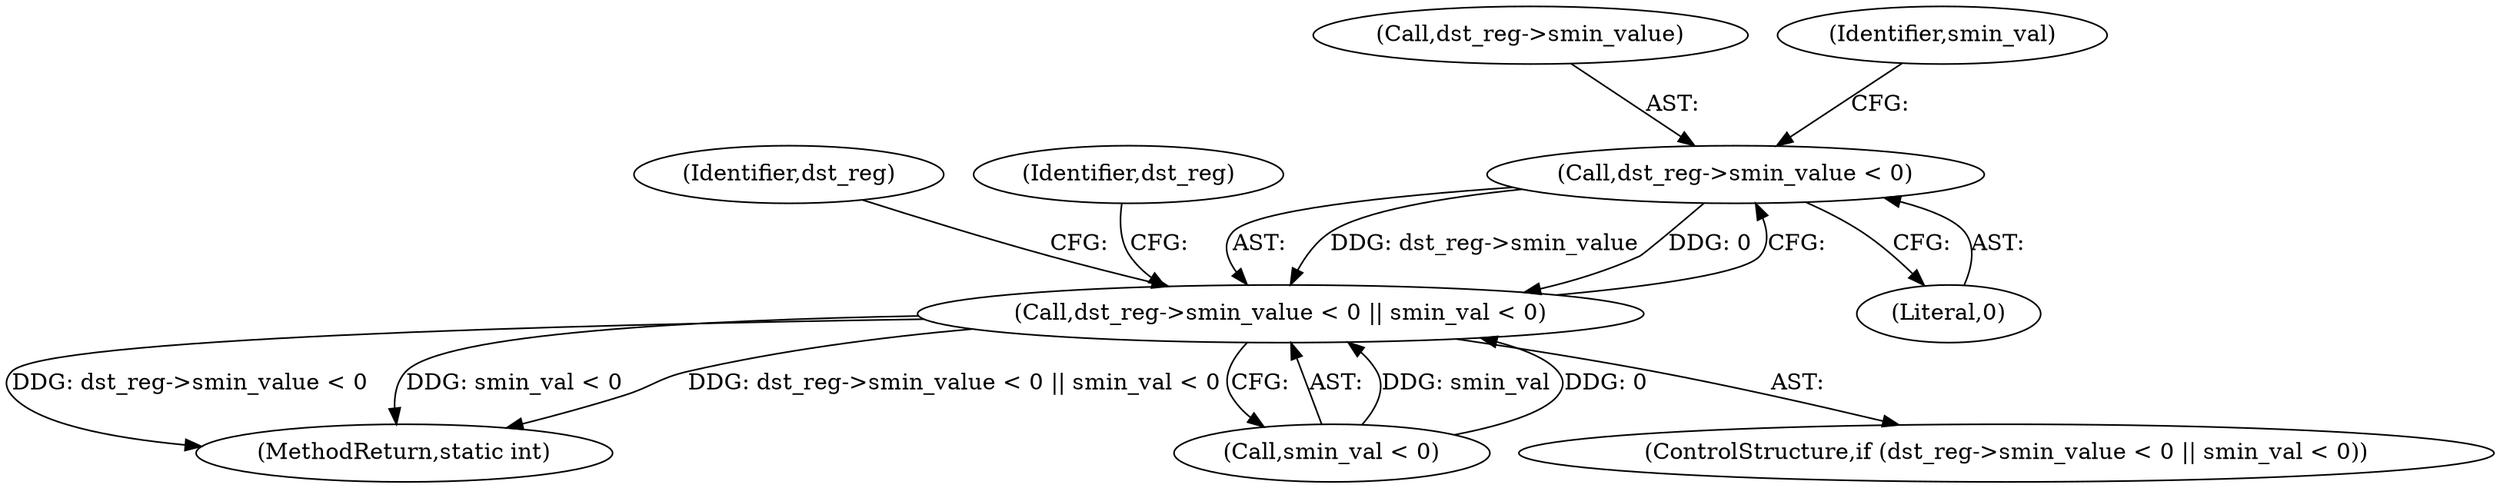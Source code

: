 digraph "0_linux_468f6eafa6c44cb2c5d8aad35e12f06c240a812a@pointer" {
"1000498" [label="(Call,dst_reg->smin_value < 0)"];
"1000497" [label="(Call,dst_reg->smin_value < 0 || smin_val < 0)"];
"1000521" [label="(Identifier,dst_reg)"];
"1000498" [label="(Call,dst_reg->smin_value < 0)"];
"1000497" [label="(Call,dst_reg->smin_value < 0 || smin_val < 0)"];
"1000503" [label="(Call,smin_val < 0)"];
"1000783" [label="(MethodReturn,static int)"];
"1000499" [label="(Call,dst_reg->smin_value)"];
"1000502" [label="(Literal,0)"];
"1000504" [label="(Identifier,smin_val)"];
"1000496" [label="(ControlStructure,if (dst_reg->smin_value < 0 || smin_val < 0))"];
"1000509" [label="(Identifier,dst_reg)"];
"1000498" -> "1000497"  [label="AST: "];
"1000498" -> "1000502"  [label="CFG: "];
"1000499" -> "1000498"  [label="AST: "];
"1000502" -> "1000498"  [label="AST: "];
"1000504" -> "1000498"  [label="CFG: "];
"1000497" -> "1000498"  [label="CFG: "];
"1000498" -> "1000497"  [label="DDG: dst_reg->smin_value"];
"1000498" -> "1000497"  [label="DDG: 0"];
"1000497" -> "1000496"  [label="AST: "];
"1000497" -> "1000503"  [label="CFG: "];
"1000503" -> "1000497"  [label="AST: "];
"1000509" -> "1000497"  [label="CFG: "];
"1000521" -> "1000497"  [label="CFG: "];
"1000497" -> "1000783"  [label="DDG: dst_reg->smin_value < 0"];
"1000497" -> "1000783"  [label="DDG: smin_val < 0"];
"1000497" -> "1000783"  [label="DDG: dst_reg->smin_value < 0 || smin_val < 0"];
"1000503" -> "1000497"  [label="DDG: smin_val"];
"1000503" -> "1000497"  [label="DDG: 0"];
}
